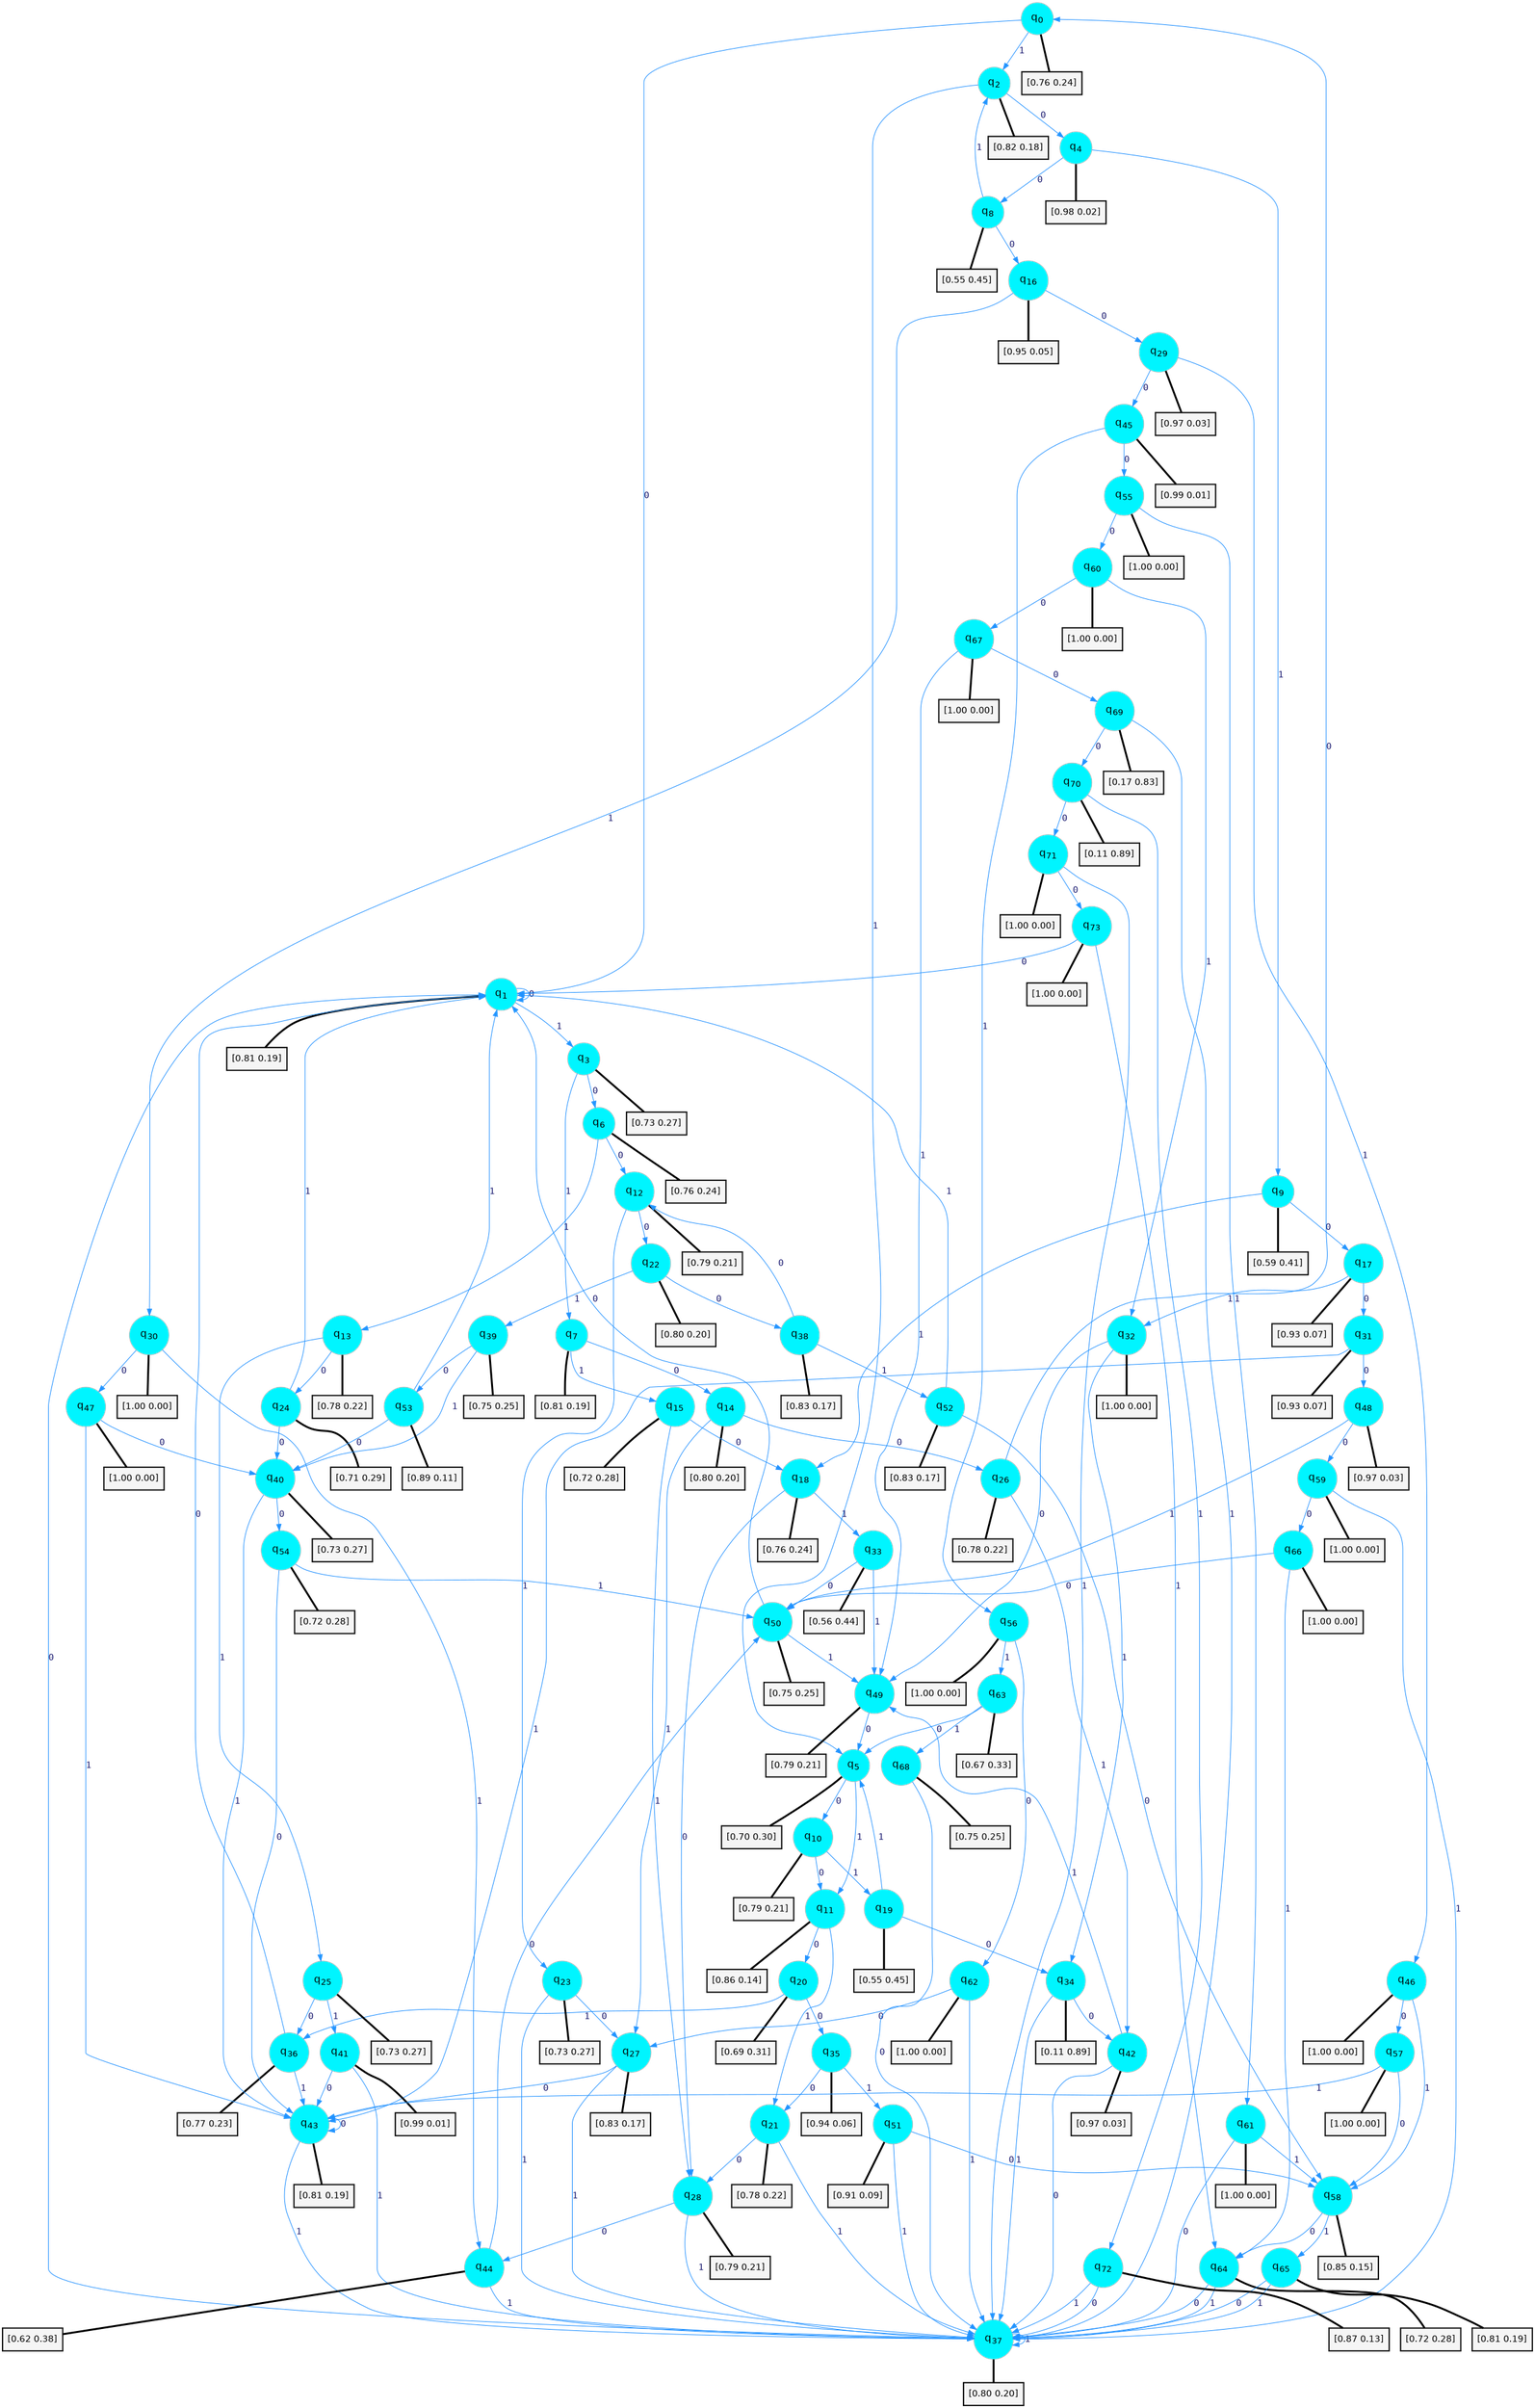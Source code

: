 digraph G {
graph [
bgcolor=transparent, dpi=300, rankdir=TD, size="40,25"];
node [
color=gray, fillcolor=turquoise1, fontcolor=black, fontname=Helvetica, fontsize=16, fontweight=bold, shape=circle, style=filled];
edge [
arrowsize=1, color=dodgerblue1, fontcolor=midnightblue, fontname=courier, fontweight=bold, penwidth=1, style=solid, weight=20];
0[label=<q<SUB>0</SUB>>];
1[label=<q<SUB>1</SUB>>];
2[label=<q<SUB>2</SUB>>];
3[label=<q<SUB>3</SUB>>];
4[label=<q<SUB>4</SUB>>];
5[label=<q<SUB>5</SUB>>];
6[label=<q<SUB>6</SUB>>];
7[label=<q<SUB>7</SUB>>];
8[label=<q<SUB>8</SUB>>];
9[label=<q<SUB>9</SUB>>];
10[label=<q<SUB>10</SUB>>];
11[label=<q<SUB>11</SUB>>];
12[label=<q<SUB>12</SUB>>];
13[label=<q<SUB>13</SUB>>];
14[label=<q<SUB>14</SUB>>];
15[label=<q<SUB>15</SUB>>];
16[label=<q<SUB>16</SUB>>];
17[label=<q<SUB>17</SUB>>];
18[label=<q<SUB>18</SUB>>];
19[label=<q<SUB>19</SUB>>];
20[label=<q<SUB>20</SUB>>];
21[label=<q<SUB>21</SUB>>];
22[label=<q<SUB>22</SUB>>];
23[label=<q<SUB>23</SUB>>];
24[label=<q<SUB>24</SUB>>];
25[label=<q<SUB>25</SUB>>];
26[label=<q<SUB>26</SUB>>];
27[label=<q<SUB>27</SUB>>];
28[label=<q<SUB>28</SUB>>];
29[label=<q<SUB>29</SUB>>];
30[label=<q<SUB>30</SUB>>];
31[label=<q<SUB>31</SUB>>];
32[label=<q<SUB>32</SUB>>];
33[label=<q<SUB>33</SUB>>];
34[label=<q<SUB>34</SUB>>];
35[label=<q<SUB>35</SUB>>];
36[label=<q<SUB>36</SUB>>];
37[label=<q<SUB>37</SUB>>];
38[label=<q<SUB>38</SUB>>];
39[label=<q<SUB>39</SUB>>];
40[label=<q<SUB>40</SUB>>];
41[label=<q<SUB>41</SUB>>];
42[label=<q<SUB>42</SUB>>];
43[label=<q<SUB>43</SUB>>];
44[label=<q<SUB>44</SUB>>];
45[label=<q<SUB>45</SUB>>];
46[label=<q<SUB>46</SUB>>];
47[label=<q<SUB>47</SUB>>];
48[label=<q<SUB>48</SUB>>];
49[label=<q<SUB>49</SUB>>];
50[label=<q<SUB>50</SUB>>];
51[label=<q<SUB>51</SUB>>];
52[label=<q<SUB>52</SUB>>];
53[label=<q<SUB>53</SUB>>];
54[label=<q<SUB>54</SUB>>];
55[label=<q<SUB>55</SUB>>];
56[label=<q<SUB>56</SUB>>];
57[label=<q<SUB>57</SUB>>];
58[label=<q<SUB>58</SUB>>];
59[label=<q<SUB>59</SUB>>];
60[label=<q<SUB>60</SUB>>];
61[label=<q<SUB>61</SUB>>];
62[label=<q<SUB>62</SUB>>];
63[label=<q<SUB>63</SUB>>];
64[label=<q<SUB>64</SUB>>];
65[label=<q<SUB>65</SUB>>];
66[label=<q<SUB>66</SUB>>];
67[label=<q<SUB>67</SUB>>];
68[label=<q<SUB>68</SUB>>];
69[label=<q<SUB>69</SUB>>];
70[label=<q<SUB>70</SUB>>];
71[label=<q<SUB>71</SUB>>];
72[label=<q<SUB>72</SUB>>];
73[label=<q<SUB>73</SUB>>];
74[label="[0.76 0.24]", shape=box,fontcolor=black, fontname=Helvetica, fontsize=14, penwidth=2, fillcolor=whitesmoke,color=black];
75[label="[0.81 0.19]", shape=box,fontcolor=black, fontname=Helvetica, fontsize=14, penwidth=2, fillcolor=whitesmoke,color=black];
76[label="[0.82 0.18]", shape=box,fontcolor=black, fontname=Helvetica, fontsize=14, penwidth=2, fillcolor=whitesmoke,color=black];
77[label="[0.73 0.27]", shape=box,fontcolor=black, fontname=Helvetica, fontsize=14, penwidth=2, fillcolor=whitesmoke,color=black];
78[label="[0.98 0.02]", shape=box,fontcolor=black, fontname=Helvetica, fontsize=14, penwidth=2, fillcolor=whitesmoke,color=black];
79[label="[0.70 0.30]", shape=box,fontcolor=black, fontname=Helvetica, fontsize=14, penwidth=2, fillcolor=whitesmoke,color=black];
80[label="[0.76 0.24]", shape=box,fontcolor=black, fontname=Helvetica, fontsize=14, penwidth=2, fillcolor=whitesmoke,color=black];
81[label="[0.81 0.19]", shape=box,fontcolor=black, fontname=Helvetica, fontsize=14, penwidth=2, fillcolor=whitesmoke,color=black];
82[label="[0.55 0.45]", shape=box,fontcolor=black, fontname=Helvetica, fontsize=14, penwidth=2, fillcolor=whitesmoke,color=black];
83[label="[0.59 0.41]", shape=box,fontcolor=black, fontname=Helvetica, fontsize=14, penwidth=2, fillcolor=whitesmoke,color=black];
84[label="[0.79 0.21]", shape=box,fontcolor=black, fontname=Helvetica, fontsize=14, penwidth=2, fillcolor=whitesmoke,color=black];
85[label="[0.86 0.14]", shape=box,fontcolor=black, fontname=Helvetica, fontsize=14, penwidth=2, fillcolor=whitesmoke,color=black];
86[label="[0.79 0.21]", shape=box,fontcolor=black, fontname=Helvetica, fontsize=14, penwidth=2, fillcolor=whitesmoke,color=black];
87[label="[0.78 0.22]", shape=box,fontcolor=black, fontname=Helvetica, fontsize=14, penwidth=2, fillcolor=whitesmoke,color=black];
88[label="[0.80 0.20]", shape=box,fontcolor=black, fontname=Helvetica, fontsize=14, penwidth=2, fillcolor=whitesmoke,color=black];
89[label="[0.72 0.28]", shape=box,fontcolor=black, fontname=Helvetica, fontsize=14, penwidth=2, fillcolor=whitesmoke,color=black];
90[label="[0.95 0.05]", shape=box,fontcolor=black, fontname=Helvetica, fontsize=14, penwidth=2, fillcolor=whitesmoke,color=black];
91[label="[0.93 0.07]", shape=box,fontcolor=black, fontname=Helvetica, fontsize=14, penwidth=2, fillcolor=whitesmoke,color=black];
92[label="[0.76 0.24]", shape=box,fontcolor=black, fontname=Helvetica, fontsize=14, penwidth=2, fillcolor=whitesmoke,color=black];
93[label="[0.55 0.45]", shape=box,fontcolor=black, fontname=Helvetica, fontsize=14, penwidth=2, fillcolor=whitesmoke,color=black];
94[label="[0.69 0.31]", shape=box,fontcolor=black, fontname=Helvetica, fontsize=14, penwidth=2, fillcolor=whitesmoke,color=black];
95[label="[0.78 0.22]", shape=box,fontcolor=black, fontname=Helvetica, fontsize=14, penwidth=2, fillcolor=whitesmoke,color=black];
96[label="[0.80 0.20]", shape=box,fontcolor=black, fontname=Helvetica, fontsize=14, penwidth=2, fillcolor=whitesmoke,color=black];
97[label="[0.73 0.27]", shape=box,fontcolor=black, fontname=Helvetica, fontsize=14, penwidth=2, fillcolor=whitesmoke,color=black];
98[label="[0.71 0.29]", shape=box,fontcolor=black, fontname=Helvetica, fontsize=14, penwidth=2, fillcolor=whitesmoke,color=black];
99[label="[0.73 0.27]", shape=box,fontcolor=black, fontname=Helvetica, fontsize=14, penwidth=2, fillcolor=whitesmoke,color=black];
100[label="[0.78 0.22]", shape=box,fontcolor=black, fontname=Helvetica, fontsize=14, penwidth=2, fillcolor=whitesmoke,color=black];
101[label="[0.83 0.17]", shape=box,fontcolor=black, fontname=Helvetica, fontsize=14, penwidth=2, fillcolor=whitesmoke,color=black];
102[label="[0.79 0.21]", shape=box,fontcolor=black, fontname=Helvetica, fontsize=14, penwidth=2, fillcolor=whitesmoke,color=black];
103[label="[0.97 0.03]", shape=box,fontcolor=black, fontname=Helvetica, fontsize=14, penwidth=2, fillcolor=whitesmoke,color=black];
104[label="[1.00 0.00]", shape=box,fontcolor=black, fontname=Helvetica, fontsize=14, penwidth=2, fillcolor=whitesmoke,color=black];
105[label="[0.93 0.07]", shape=box,fontcolor=black, fontname=Helvetica, fontsize=14, penwidth=2, fillcolor=whitesmoke,color=black];
106[label="[1.00 0.00]", shape=box,fontcolor=black, fontname=Helvetica, fontsize=14, penwidth=2, fillcolor=whitesmoke,color=black];
107[label="[0.56 0.44]", shape=box,fontcolor=black, fontname=Helvetica, fontsize=14, penwidth=2, fillcolor=whitesmoke,color=black];
108[label="[0.11 0.89]", shape=box,fontcolor=black, fontname=Helvetica, fontsize=14, penwidth=2, fillcolor=whitesmoke,color=black];
109[label="[0.94 0.06]", shape=box,fontcolor=black, fontname=Helvetica, fontsize=14, penwidth=2, fillcolor=whitesmoke,color=black];
110[label="[0.77 0.23]", shape=box,fontcolor=black, fontname=Helvetica, fontsize=14, penwidth=2, fillcolor=whitesmoke,color=black];
111[label="[0.80 0.20]", shape=box,fontcolor=black, fontname=Helvetica, fontsize=14, penwidth=2, fillcolor=whitesmoke,color=black];
112[label="[0.83 0.17]", shape=box,fontcolor=black, fontname=Helvetica, fontsize=14, penwidth=2, fillcolor=whitesmoke,color=black];
113[label="[0.75 0.25]", shape=box,fontcolor=black, fontname=Helvetica, fontsize=14, penwidth=2, fillcolor=whitesmoke,color=black];
114[label="[0.73 0.27]", shape=box,fontcolor=black, fontname=Helvetica, fontsize=14, penwidth=2, fillcolor=whitesmoke,color=black];
115[label="[0.99 0.01]", shape=box,fontcolor=black, fontname=Helvetica, fontsize=14, penwidth=2, fillcolor=whitesmoke,color=black];
116[label="[0.97 0.03]", shape=box,fontcolor=black, fontname=Helvetica, fontsize=14, penwidth=2, fillcolor=whitesmoke,color=black];
117[label="[0.81 0.19]", shape=box,fontcolor=black, fontname=Helvetica, fontsize=14, penwidth=2, fillcolor=whitesmoke,color=black];
118[label="[0.62 0.38]", shape=box,fontcolor=black, fontname=Helvetica, fontsize=14, penwidth=2, fillcolor=whitesmoke,color=black];
119[label="[0.99 0.01]", shape=box,fontcolor=black, fontname=Helvetica, fontsize=14, penwidth=2, fillcolor=whitesmoke,color=black];
120[label="[1.00 0.00]", shape=box,fontcolor=black, fontname=Helvetica, fontsize=14, penwidth=2, fillcolor=whitesmoke,color=black];
121[label="[1.00 0.00]", shape=box,fontcolor=black, fontname=Helvetica, fontsize=14, penwidth=2, fillcolor=whitesmoke,color=black];
122[label="[0.97 0.03]", shape=box,fontcolor=black, fontname=Helvetica, fontsize=14, penwidth=2, fillcolor=whitesmoke,color=black];
123[label="[0.79 0.21]", shape=box,fontcolor=black, fontname=Helvetica, fontsize=14, penwidth=2, fillcolor=whitesmoke,color=black];
124[label="[0.75 0.25]", shape=box,fontcolor=black, fontname=Helvetica, fontsize=14, penwidth=2, fillcolor=whitesmoke,color=black];
125[label="[0.91 0.09]", shape=box,fontcolor=black, fontname=Helvetica, fontsize=14, penwidth=2, fillcolor=whitesmoke,color=black];
126[label="[0.83 0.17]", shape=box,fontcolor=black, fontname=Helvetica, fontsize=14, penwidth=2, fillcolor=whitesmoke,color=black];
127[label="[0.89 0.11]", shape=box,fontcolor=black, fontname=Helvetica, fontsize=14, penwidth=2, fillcolor=whitesmoke,color=black];
128[label="[0.72 0.28]", shape=box,fontcolor=black, fontname=Helvetica, fontsize=14, penwidth=2, fillcolor=whitesmoke,color=black];
129[label="[1.00 0.00]", shape=box,fontcolor=black, fontname=Helvetica, fontsize=14, penwidth=2, fillcolor=whitesmoke,color=black];
130[label="[1.00 0.00]", shape=box,fontcolor=black, fontname=Helvetica, fontsize=14, penwidth=2, fillcolor=whitesmoke,color=black];
131[label="[1.00 0.00]", shape=box,fontcolor=black, fontname=Helvetica, fontsize=14, penwidth=2, fillcolor=whitesmoke,color=black];
132[label="[0.85 0.15]", shape=box,fontcolor=black, fontname=Helvetica, fontsize=14, penwidth=2, fillcolor=whitesmoke,color=black];
133[label="[1.00 0.00]", shape=box,fontcolor=black, fontname=Helvetica, fontsize=14, penwidth=2, fillcolor=whitesmoke,color=black];
134[label="[1.00 0.00]", shape=box,fontcolor=black, fontname=Helvetica, fontsize=14, penwidth=2, fillcolor=whitesmoke,color=black];
135[label="[1.00 0.00]", shape=box,fontcolor=black, fontname=Helvetica, fontsize=14, penwidth=2, fillcolor=whitesmoke,color=black];
136[label="[1.00 0.00]", shape=box,fontcolor=black, fontname=Helvetica, fontsize=14, penwidth=2, fillcolor=whitesmoke,color=black];
137[label="[0.67 0.33]", shape=box,fontcolor=black, fontname=Helvetica, fontsize=14, penwidth=2, fillcolor=whitesmoke,color=black];
138[label="[0.72 0.28]", shape=box,fontcolor=black, fontname=Helvetica, fontsize=14, penwidth=2, fillcolor=whitesmoke,color=black];
139[label="[0.81 0.19]", shape=box,fontcolor=black, fontname=Helvetica, fontsize=14, penwidth=2, fillcolor=whitesmoke,color=black];
140[label="[1.00 0.00]", shape=box,fontcolor=black, fontname=Helvetica, fontsize=14, penwidth=2, fillcolor=whitesmoke,color=black];
141[label="[1.00 0.00]", shape=box,fontcolor=black, fontname=Helvetica, fontsize=14, penwidth=2, fillcolor=whitesmoke,color=black];
142[label="[0.75 0.25]", shape=box,fontcolor=black, fontname=Helvetica, fontsize=14, penwidth=2, fillcolor=whitesmoke,color=black];
143[label="[0.17 0.83]", shape=box,fontcolor=black, fontname=Helvetica, fontsize=14, penwidth=2, fillcolor=whitesmoke,color=black];
144[label="[0.11 0.89]", shape=box,fontcolor=black, fontname=Helvetica, fontsize=14, penwidth=2, fillcolor=whitesmoke,color=black];
145[label="[1.00 0.00]", shape=box,fontcolor=black, fontname=Helvetica, fontsize=14, penwidth=2, fillcolor=whitesmoke,color=black];
146[label="[0.87 0.13]", shape=box,fontcolor=black, fontname=Helvetica, fontsize=14, penwidth=2, fillcolor=whitesmoke,color=black];
147[label="[1.00 0.00]", shape=box,fontcolor=black, fontname=Helvetica, fontsize=14, penwidth=2, fillcolor=whitesmoke,color=black];
0->1 [label=0];
0->2 [label=1];
0->74 [arrowhead=none, penwidth=3,color=black];
1->1 [label=0];
1->3 [label=1];
1->75 [arrowhead=none, penwidth=3,color=black];
2->4 [label=0];
2->5 [label=1];
2->76 [arrowhead=none, penwidth=3,color=black];
3->6 [label=0];
3->7 [label=1];
3->77 [arrowhead=none, penwidth=3,color=black];
4->8 [label=0];
4->9 [label=1];
4->78 [arrowhead=none, penwidth=3,color=black];
5->10 [label=0];
5->11 [label=1];
5->79 [arrowhead=none, penwidth=3,color=black];
6->12 [label=0];
6->13 [label=1];
6->80 [arrowhead=none, penwidth=3,color=black];
7->14 [label=0];
7->15 [label=1];
7->81 [arrowhead=none, penwidth=3,color=black];
8->16 [label=0];
8->2 [label=1];
8->82 [arrowhead=none, penwidth=3,color=black];
9->17 [label=0];
9->18 [label=1];
9->83 [arrowhead=none, penwidth=3,color=black];
10->11 [label=0];
10->19 [label=1];
10->84 [arrowhead=none, penwidth=3,color=black];
11->20 [label=0];
11->21 [label=1];
11->85 [arrowhead=none, penwidth=3,color=black];
12->22 [label=0];
12->23 [label=1];
12->86 [arrowhead=none, penwidth=3,color=black];
13->24 [label=0];
13->25 [label=1];
13->87 [arrowhead=none, penwidth=3,color=black];
14->26 [label=0];
14->27 [label=1];
14->88 [arrowhead=none, penwidth=3,color=black];
15->18 [label=0];
15->28 [label=1];
15->89 [arrowhead=none, penwidth=3,color=black];
16->29 [label=0];
16->30 [label=1];
16->90 [arrowhead=none, penwidth=3,color=black];
17->31 [label=0];
17->32 [label=1];
17->91 [arrowhead=none, penwidth=3,color=black];
18->28 [label=0];
18->33 [label=1];
18->92 [arrowhead=none, penwidth=3,color=black];
19->34 [label=0];
19->5 [label=1];
19->93 [arrowhead=none, penwidth=3,color=black];
20->35 [label=0];
20->36 [label=1];
20->94 [arrowhead=none, penwidth=3,color=black];
21->28 [label=0];
21->37 [label=1];
21->95 [arrowhead=none, penwidth=3,color=black];
22->38 [label=0];
22->39 [label=1];
22->96 [arrowhead=none, penwidth=3,color=black];
23->27 [label=0];
23->37 [label=1];
23->97 [arrowhead=none, penwidth=3,color=black];
24->40 [label=0];
24->1 [label=1];
24->98 [arrowhead=none, penwidth=3,color=black];
25->36 [label=0];
25->41 [label=1];
25->99 [arrowhead=none, penwidth=3,color=black];
26->0 [label=0];
26->42 [label=1];
26->100 [arrowhead=none, penwidth=3,color=black];
27->43 [label=0];
27->37 [label=1];
27->101 [arrowhead=none, penwidth=3,color=black];
28->44 [label=0];
28->37 [label=1];
28->102 [arrowhead=none, penwidth=3,color=black];
29->45 [label=0];
29->46 [label=1];
29->103 [arrowhead=none, penwidth=3,color=black];
30->47 [label=0];
30->44 [label=1];
30->104 [arrowhead=none, penwidth=3,color=black];
31->48 [label=0];
31->43 [label=1];
31->105 [arrowhead=none, penwidth=3,color=black];
32->49 [label=0];
32->34 [label=1];
32->106 [arrowhead=none, penwidth=3,color=black];
33->50 [label=0];
33->49 [label=1];
33->107 [arrowhead=none, penwidth=3,color=black];
34->42 [label=0];
34->37 [label=1];
34->108 [arrowhead=none, penwidth=3,color=black];
35->21 [label=0];
35->51 [label=1];
35->109 [arrowhead=none, penwidth=3,color=black];
36->1 [label=0];
36->43 [label=1];
36->110 [arrowhead=none, penwidth=3,color=black];
37->1 [label=0];
37->37 [label=1];
37->111 [arrowhead=none, penwidth=3,color=black];
38->12 [label=0];
38->52 [label=1];
38->112 [arrowhead=none, penwidth=3,color=black];
39->53 [label=0];
39->40 [label=1];
39->113 [arrowhead=none, penwidth=3,color=black];
40->54 [label=0];
40->43 [label=1];
40->114 [arrowhead=none, penwidth=3,color=black];
41->43 [label=0];
41->37 [label=1];
41->115 [arrowhead=none, penwidth=3,color=black];
42->37 [label=0];
42->49 [label=1];
42->116 [arrowhead=none, penwidth=3,color=black];
43->43 [label=0];
43->37 [label=1];
43->117 [arrowhead=none, penwidth=3,color=black];
44->50 [label=0];
44->37 [label=1];
44->118 [arrowhead=none, penwidth=3,color=black];
45->55 [label=0];
45->56 [label=1];
45->119 [arrowhead=none, penwidth=3,color=black];
46->57 [label=0];
46->58 [label=1];
46->120 [arrowhead=none, penwidth=3,color=black];
47->40 [label=0];
47->43 [label=1];
47->121 [arrowhead=none, penwidth=3,color=black];
48->59 [label=0];
48->50 [label=1];
48->122 [arrowhead=none, penwidth=3,color=black];
49->5 [label=0];
49->123 [arrowhead=none, penwidth=3,color=black];
50->1 [label=0];
50->49 [label=1];
50->124 [arrowhead=none, penwidth=3,color=black];
51->58 [label=0];
51->37 [label=1];
51->125 [arrowhead=none, penwidth=3,color=black];
52->58 [label=0];
52->1 [label=1];
52->126 [arrowhead=none, penwidth=3,color=black];
53->40 [label=0];
53->1 [label=1];
53->127 [arrowhead=none, penwidth=3,color=black];
54->43 [label=0];
54->50 [label=1];
54->128 [arrowhead=none, penwidth=3,color=black];
55->60 [label=0];
55->61 [label=1];
55->129 [arrowhead=none, penwidth=3,color=black];
56->62 [label=0];
56->63 [label=1];
56->130 [arrowhead=none, penwidth=3,color=black];
57->58 [label=0];
57->43 [label=1];
57->131 [arrowhead=none, penwidth=3,color=black];
58->64 [label=0];
58->65 [label=1];
58->132 [arrowhead=none, penwidth=3,color=black];
59->66 [label=0];
59->37 [label=1];
59->133 [arrowhead=none, penwidth=3,color=black];
60->67 [label=0];
60->32 [label=1];
60->134 [arrowhead=none, penwidth=3,color=black];
61->37 [label=0];
61->58 [label=1];
61->135 [arrowhead=none, penwidth=3,color=black];
62->27 [label=0];
62->37 [label=1];
62->136 [arrowhead=none, penwidth=3,color=black];
63->5 [label=0];
63->68 [label=1];
63->137 [arrowhead=none, penwidth=3,color=black];
64->37 [label=0];
64->37 [label=1];
64->138 [arrowhead=none, penwidth=3,color=black];
65->37 [label=0];
65->37 [label=1];
65->139 [arrowhead=none, penwidth=3,color=black];
66->50 [label=0];
66->64 [label=1];
66->140 [arrowhead=none, penwidth=3,color=black];
67->69 [label=0];
67->49 [label=1];
67->141 [arrowhead=none, penwidth=3,color=black];
68->37 [label=0];
68->142 [arrowhead=none, penwidth=3,color=black];
69->70 [label=0];
69->37 [label=1];
69->143 [arrowhead=none, penwidth=3,color=black];
70->71 [label=0];
70->72 [label=1];
70->144 [arrowhead=none, penwidth=3,color=black];
71->73 [label=0];
71->37 [label=1];
71->145 [arrowhead=none, penwidth=3,color=black];
72->37 [label=0];
72->37 [label=1];
72->146 [arrowhead=none, penwidth=3,color=black];
73->1 [label=0];
73->64 [label=1];
73->147 [arrowhead=none, penwidth=3,color=black];
}
